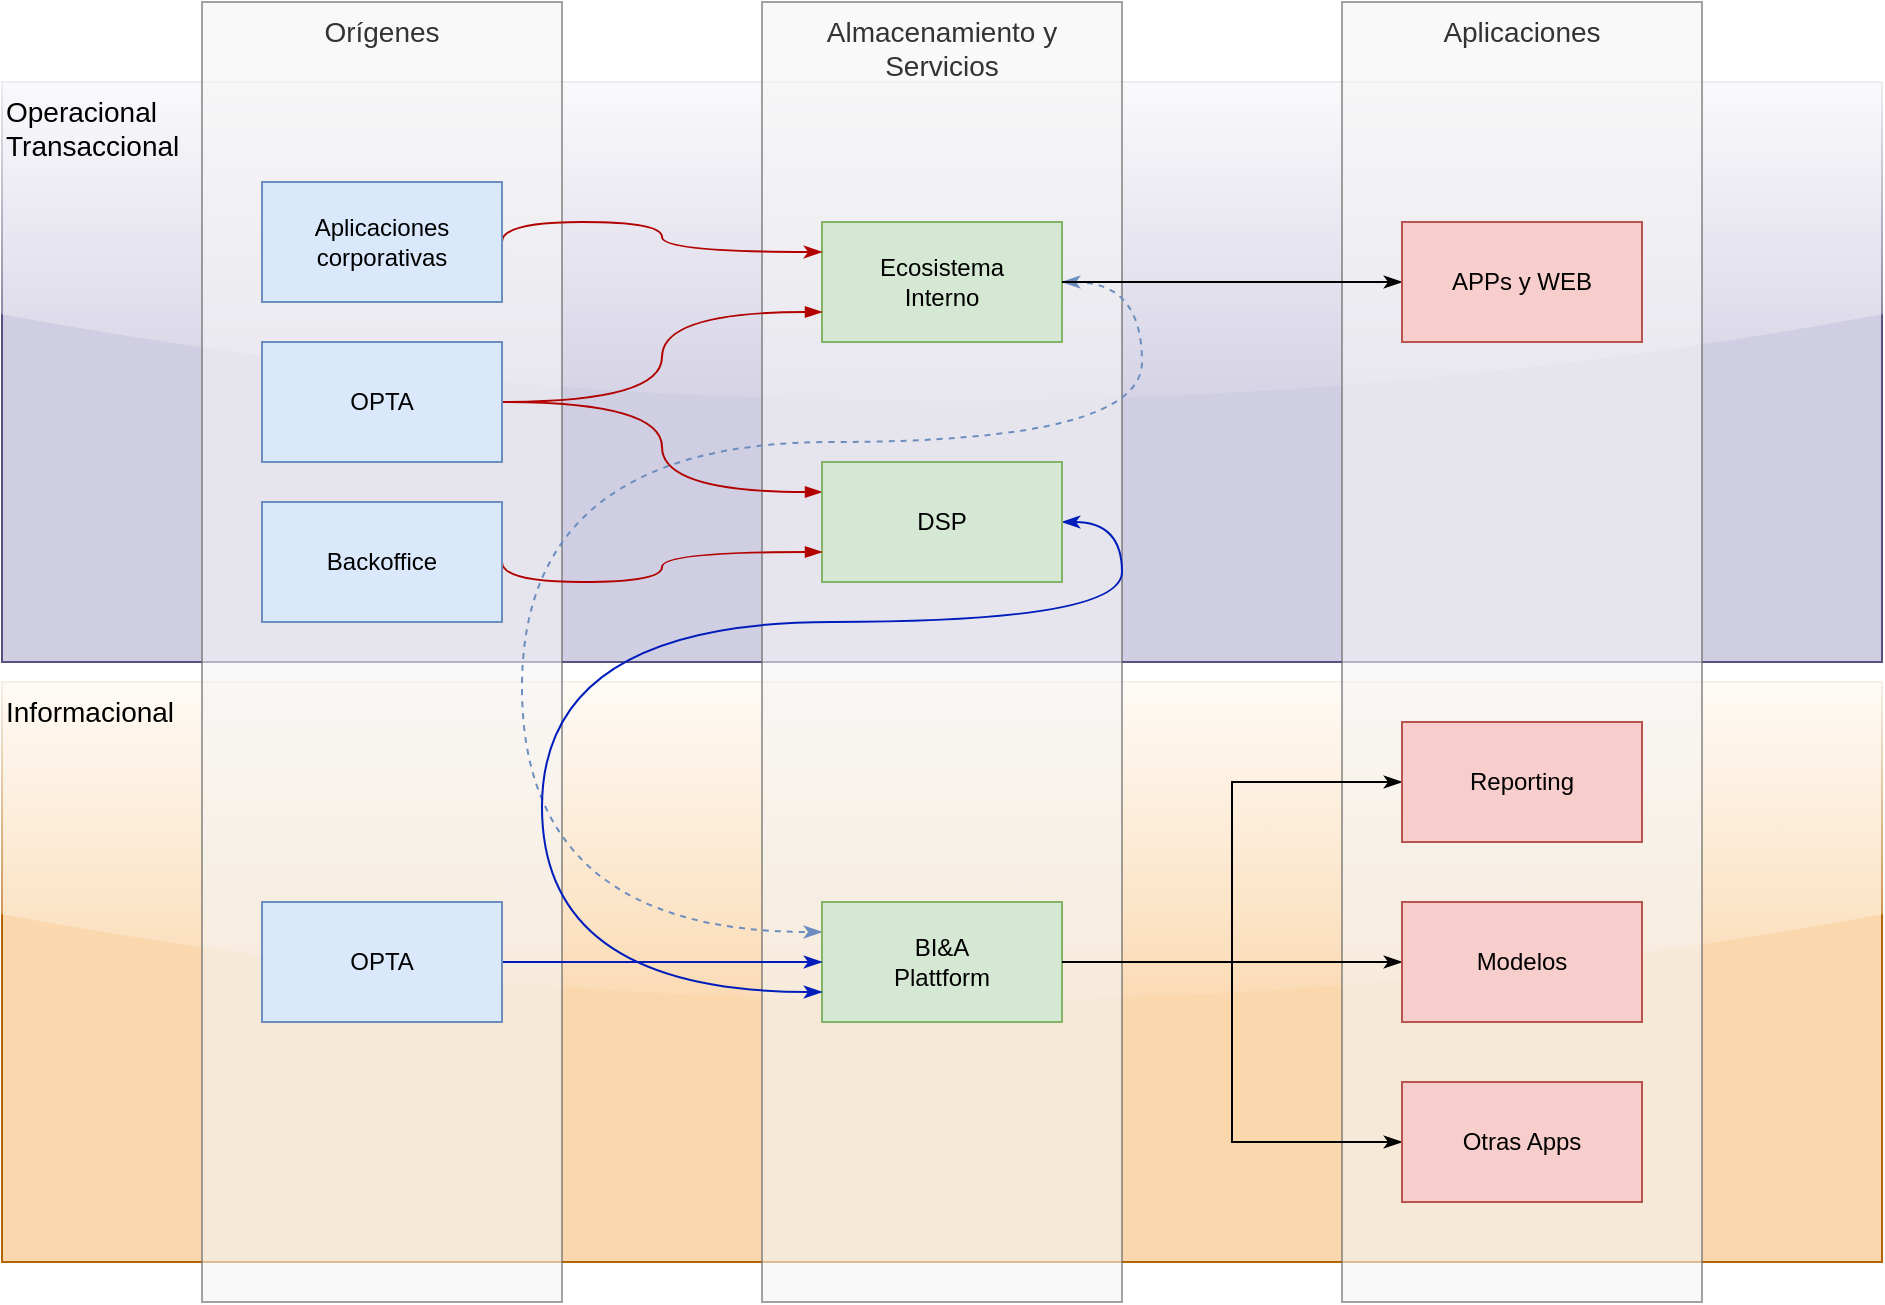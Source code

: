 <mxfile version="10.7.7" type="github"><diagram id="ygqPT_TAeM0cZvV4FS7b" name="Page-1"><mxGraphModel dx="1394" dy="715" grid="1" gridSize="10" guides="1" tooltips="1" connect="1" arrows="1" fold="1" page="1" pageScale="1" pageWidth="2336" pageHeight="1654" math="0" shadow="0"><root><mxCell id="0"/><mxCell id="1" parent="0"/><mxCell id="2KI88T6pMglF0dfe2ZDb-39" value="Informacional" style="rounded=0;whiteSpace=wrap;html=1;verticalAlign=top;align=left;fillColor=#fad7ac;strokeColor=#b46504;fontSize=14;glass=1;" vertex="1" parent="1"><mxGeometry x="110" y="370" width="940" height="290" as="geometry"/></mxCell><mxCell id="2KI88T6pMglF0dfe2ZDb-38" value="Operacional&lt;br style=&quot;font-size: 14px;&quot;&gt;Transaccional" style="rounded=0;whiteSpace=wrap;html=1;verticalAlign=top;align=left;fillColor=#d0cee2;strokeColor=#56517e;fontSize=14;glass=1;" vertex="1" parent="1"><mxGeometry x="110" y="70" width="940" height="290" as="geometry"/></mxCell><mxCell id="2KI88T6pMglF0dfe2ZDb-44" value="Aplicaciones" style="rounded=0;whiteSpace=wrap;html=1;align=center;verticalAlign=top;fillColor=#f5f5f5;strokeColor=#666666;fontColor=#333333;opacity=60;glass=0;fontSize=14;comic=0;shadow=0;" vertex="1" parent="1"><mxGeometry x="780" y="30" width="180" height="650" as="geometry"/></mxCell><mxCell id="2KI88T6pMglF0dfe2ZDb-43" value="Almacenamiento y&lt;br style=&quot;font-size: 14px&quot;&gt;Servicios&lt;br style=&quot;font-size: 14px&quot;&gt;" style="rounded=0;whiteSpace=wrap;html=1;align=center;verticalAlign=top;fillColor=#f5f5f5;strokeColor=#666666;fontColor=#333333;opacity=60;fontSize=14;glass=0;" vertex="1" parent="1"><mxGeometry x="490" y="30" width="180" height="650" as="geometry"/></mxCell><mxCell id="2KI88T6pMglF0dfe2ZDb-42" value="Orígenes&lt;br style=&quot;font-size: 14px;&quot;&gt;" style="rounded=0;whiteSpace=wrap;html=1;align=center;verticalAlign=top;fillColor=#f5f5f5;strokeColor=#666666;fontColor=#333333;opacity=60;fontSize=14;glass=0;" vertex="1" parent="1"><mxGeometry x="210" y="30" width="180" height="650" as="geometry"/></mxCell><mxCell id="2KI88T6pMglF0dfe2ZDb-36" style="edgeStyle=orthogonalEdgeStyle;rounded=0;orthogonalLoop=1;jettySize=auto;html=1;exitX=1;exitY=0.5;exitDx=0;exitDy=0;entryX=0;entryY=0.25;entryDx=0;entryDy=0;curved=1;fillColor=#dae8fc;strokeColor=#6c8ebf;startArrow=classicThin;startFill=1;endArrow=classicThin;endFill=1;dashed=1;" edge="1" parent="1" source="2KI88T6pMglF0dfe2ZDb-2" target="2KI88T6pMglF0dfe2ZDb-11"><mxGeometry relative="1" as="geometry"><Array as="points"><mxPoint x="680" y="170"/><mxPoint x="680" y="250"/><mxPoint x="370" y="250"/><mxPoint x="370" y="495"/></Array></mxGeometry></mxCell><mxCell id="2KI88T6pMglF0dfe2ZDb-2" value="Ecosistema&lt;br&gt;Interno&lt;br&gt;" style="rounded=0;whiteSpace=wrap;html=1;fillColor=#d5e8d4;strokeColor=#82b366;glass=0;" vertex="1" parent="1"><mxGeometry x="520" y="140" width="120" height="60" as="geometry"/></mxCell><mxCell id="2KI88T6pMglF0dfe2ZDb-31" style="rounded=0;orthogonalLoop=1;jettySize=auto;html=1;exitX=1;exitY=0.5;exitDx=0;exitDy=0;entryX=0;entryY=0.75;entryDx=0;entryDy=0;fillColor=#e51400;strokeColor=#B20000;endArrow=blockThin;endFill=1;edgeStyle=orthogonalEdgeStyle;curved=1;" edge="1" parent="1" source="2KI88T6pMglF0dfe2ZDb-9" target="2KI88T6pMglF0dfe2ZDb-2"><mxGeometry relative="1" as="geometry"/></mxCell><mxCell id="2KI88T6pMglF0dfe2ZDb-35" style="rounded=0;orthogonalLoop=1;jettySize=auto;html=1;exitX=1;exitY=0.5;exitDx=0;exitDy=0;entryX=0;entryY=0.25;entryDx=0;entryDy=0;fillColor=#e51400;strokeColor=#B20000;endArrow=blockThin;endFill=1;edgeStyle=orthogonalEdgeStyle;curved=1;" edge="1" parent="1" source="2KI88T6pMglF0dfe2ZDb-9" target="2KI88T6pMglF0dfe2ZDb-13"><mxGeometry relative="1" as="geometry"/></mxCell><mxCell id="2KI88T6pMglF0dfe2ZDb-9" value="OPTA&lt;br&gt;" style="rounded=0;whiteSpace=wrap;html=1;fillColor=#dae8fc;strokeColor=#6c8ebf;glass=0;" vertex="1" parent="1"><mxGeometry x="240" y="200" width="120" height="60" as="geometry"/></mxCell><mxCell id="2KI88T6pMglF0dfe2ZDb-11" value="BI&amp;amp;A&lt;br&gt;Plattform&lt;br&gt;" style="rounded=0;whiteSpace=wrap;html=1;fillColor=#d5e8d4;strokeColor=#82b366;glass=0;" vertex="1" parent="1"><mxGeometry x="520" y="480" width="120" height="60" as="geometry"/></mxCell><mxCell id="2KI88T6pMglF0dfe2ZDb-37" style="edgeStyle=orthogonalEdgeStyle;curved=1;rounded=0;orthogonalLoop=1;jettySize=auto;html=1;exitX=1;exitY=0.5;exitDx=0;exitDy=0;entryX=0;entryY=0.75;entryDx=0;entryDy=0;fillColor=#0050ef;strokeColor=#001DBC;startArrow=classicThin;startFill=1;endArrow=classicThin;endFill=1;" edge="1" parent="1" source="2KI88T6pMglF0dfe2ZDb-13" target="2KI88T6pMglF0dfe2ZDb-11"><mxGeometry relative="1" as="geometry"><Array as="points"><mxPoint x="670" y="290"/><mxPoint x="670" y="340"/><mxPoint x="380" y="340"/><mxPoint x="380" y="525"/></Array></mxGeometry></mxCell><mxCell id="2KI88T6pMglF0dfe2ZDb-13" value="DSP&lt;br&gt;" style="rounded=0;whiteSpace=wrap;html=1;fillColor=#d5e8d4;strokeColor=#82b366;glass=0;" vertex="1" parent="1"><mxGeometry x="520" y="260" width="120" height="60" as="geometry"/></mxCell><mxCell id="2KI88T6pMglF0dfe2ZDb-33" style="rounded=0;orthogonalLoop=1;jettySize=auto;html=1;exitX=1;exitY=0.5;exitDx=0;exitDy=0;entryX=0;entryY=0.75;entryDx=0;entryDy=0;fillColor=#e51400;strokeColor=#B20000;endArrow=blockThin;endFill=1;edgeStyle=orthogonalEdgeStyle;curved=1;" edge="1" parent="1" source="2KI88T6pMglF0dfe2ZDb-16" target="2KI88T6pMglF0dfe2ZDb-13"><mxGeometry relative="1" as="geometry"><Array as="points"><mxPoint x="360" y="320"/><mxPoint x="440" y="320"/><mxPoint x="440" y="305"/></Array></mxGeometry></mxCell><mxCell id="2KI88T6pMglF0dfe2ZDb-16" value="Backoffice&lt;br&gt;" style="rounded=0;whiteSpace=wrap;html=1;fillColor=#dae8fc;strokeColor=#6c8ebf;glass=0;" vertex="1" parent="1"><mxGeometry x="240" y="280" width="120" height="60" as="geometry"/></mxCell><mxCell id="2KI88T6pMglF0dfe2ZDb-30" style="rounded=0;orthogonalLoop=1;jettySize=auto;html=1;exitX=1;exitY=0.5;exitDx=0;exitDy=0;entryX=0;entryY=0.25;entryDx=0;entryDy=0;fillColor=#e51400;strokeColor=#B20000;endArrow=classicThin;endFill=1;edgeStyle=orthogonalEdgeStyle;curved=1;" edge="1" parent="1" source="2KI88T6pMglF0dfe2ZDb-23" target="2KI88T6pMglF0dfe2ZDb-2"><mxGeometry relative="1" as="geometry"><Array as="points"><mxPoint x="360" y="140"/><mxPoint x="440" y="140"/><mxPoint x="440" y="155"/></Array></mxGeometry></mxCell><mxCell id="2KI88T6pMglF0dfe2ZDb-23" value="Aplicaciones&lt;br&gt;corporativas&lt;br&gt;" style="rounded=0;whiteSpace=wrap;html=1;fillColor=#dae8fc;strokeColor=#6c8ebf;glass=0;perimeterSpacing=0;" vertex="1" parent="1"><mxGeometry x="240" y="120" width="120" height="60" as="geometry"/></mxCell><mxCell id="2KI88T6pMglF0dfe2ZDb-24" style="edgeStyle=orthogonalEdgeStyle;rounded=0;orthogonalLoop=1;jettySize=auto;html=1;exitX=0;exitY=0.5;exitDx=0;exitDy=0;entryX=1;entryY=0.5;entryDx=0;entryDy=0;strokeColor=#000000;endArrow=none;endFill=0;startArrow=classicThin;startFill=1;" edge="1" parent="1" source="2KI88T6pMglF0dfe2ZDb-25" target="2KI88T6pMglF0dfe2ZDb-2"><mxGeometry relative="1" as="geometry"><mxPoint x="690" y="230" as="targetPoint"/></mxGeometry></mxCell><mxCell id="2KI88T6pMglF0dfe2ZDb-25" value="APPs y WEB&lt;br&gt;" style="rounded=0;whiteSpace=wrap;html=1;fillColor=#f8cecc;strokeColor=#b85450;glass=0;" vertex="1" parent="1"><mxGeometry x="810" y="140" width="120" height="60" as="geometry"/></mxCell><mxCell id="2KI88T6pMglF0dfe2ZDb-26" style="edgeStyle=orthogonalEdgeStyle;rounded=0;orthogonalLoop=1;jettySize=auto;html=1;exitX=0;exitY=0.5;exitDx=0;exitDy=0;entryX=1;entryY=0.5;entryDx=0;entryDy=0;strokeColor=#000000;endArrow=none;endFill=0;startArrow=classicThin;startFill=1;" edge="1" parent="1" source="2KI88T6pMglF0dfe2ZDb-27" target="2KI88T6pMglF0dfe2ZDb-11"><mxGeometry relative="1" as="geometry"/></mxCell><mxCell id="2KI88T6pMglF0dfe2ZDb-27" value="Reporting" style="rounded=0;whiteSpace=wrap;html=1;fillColor=#f8cecc;strokeColor=#b85450;glass=0;" vertex="1" parent="1"><mxGeometry x="810" y="390" width="120" height="60" as="geometry"/></mxCell><mxCell id="2KI88T6pMglF0dfe2ZDb-28" style="edgeStyle=orthogonalEdgeStyle;rounded=0;orthogonalLoop=1;jettySize=auto;html=1;exitX=0;exitY=0.5;exitDx=0;exitDy=0;entryX=1;entryY=0.5;entryDx=0;entryDy=0;strokeColor=#000000;endArrow=none;endFill=0;startArrow=classicThin;startFill=1;" edge="1" parent="1" source="2KI88T6pMglF0dfe2ZDb-29" target="2KI88T6pMglF0dfe2ZDb-11"><mxGeometry relative="1" as="geometry"/></mxCell><mxCell id="2KI88T6pMglF0dfe2ZDb-29" value="Otras Apps&lt;br&gt;" style="rounded=0;whiteSpace=wrap;html=1;fillColor=#f8cecc;strokeColor=#b85450;glass=0;" vertex="1" parent="1"><mxGeometry x="810" y="570" width="120" height="60" as="geometry"/></mxCell><mxCell id="2KI88T6pMglF0dfe2ZDb-41" style="rounded=0;orthogonalLoop=1;jettySize=auto;html=1;exitX=0;exitY=0.5;exitDx=0;exitDy=0;entryX=1;entryY=0.5;entryDx=0;entryDy=0;endArrow=none;endFill=0;startArrow=classicThin;startFill=1;" edge="1" parent="1" source="2KI88T6pMglF0dfe2ZDb-40" target="2KI88T6pMglF0dfe2ZDb-11"><mxGeometry relative="1" as="geometry"/></mxCell><mxCell id="2KI88T6pMglF0dfe2ZDb-40" value="Modelos" style="rounded=0;whiteSpace=wrap;html=1;fillColor=#f8cecc;strokeColor=#b85450;glass=0;" vertex="1" parent="1"><mxGeometry x="810" y="480" width="120" height="60" as="geometry"/></mxCell><mxCell id="2KI88T6pMglF0dfe2ZDb-46" style="edgeStyle=none;rounded=0;orthogonalLoop=1;jettySize=auto;html=1;exitX=1;exitY=0.5;exitDx=0;exitDy=0;entryX=0;entryY=0.5;entryDx=0;entryDy=0;startArrow=none;startFill=0;endArrow=classicThin;endFill=1;fontSize=14;fontColor=#000000;fillColor=#0050ef;strokeColor=#001DBC;" edge="1" parent="1" source="2KI88T6pMglF0dfe2ZDb-45" target="2KI88T6pMglF0dfe2ZDb-11"><mxGeometry relative="1" as="geometry"/></mxCell><mxCell id="2KI88T6pMglF0dfe2ZDb-45" value="OPTA&lt;br&gt;" style="rounded=0;whiteSpace=wrap;html=1;fillColor=#dae8fc;strokeColor=#6c8ebf;glass=0;" vertex="1" parent="1"><mxGeometry x="240" y="480" width="120" height="60" as="geometry"/></mxCell></root></mxGraphModel></diagram></mxfile>